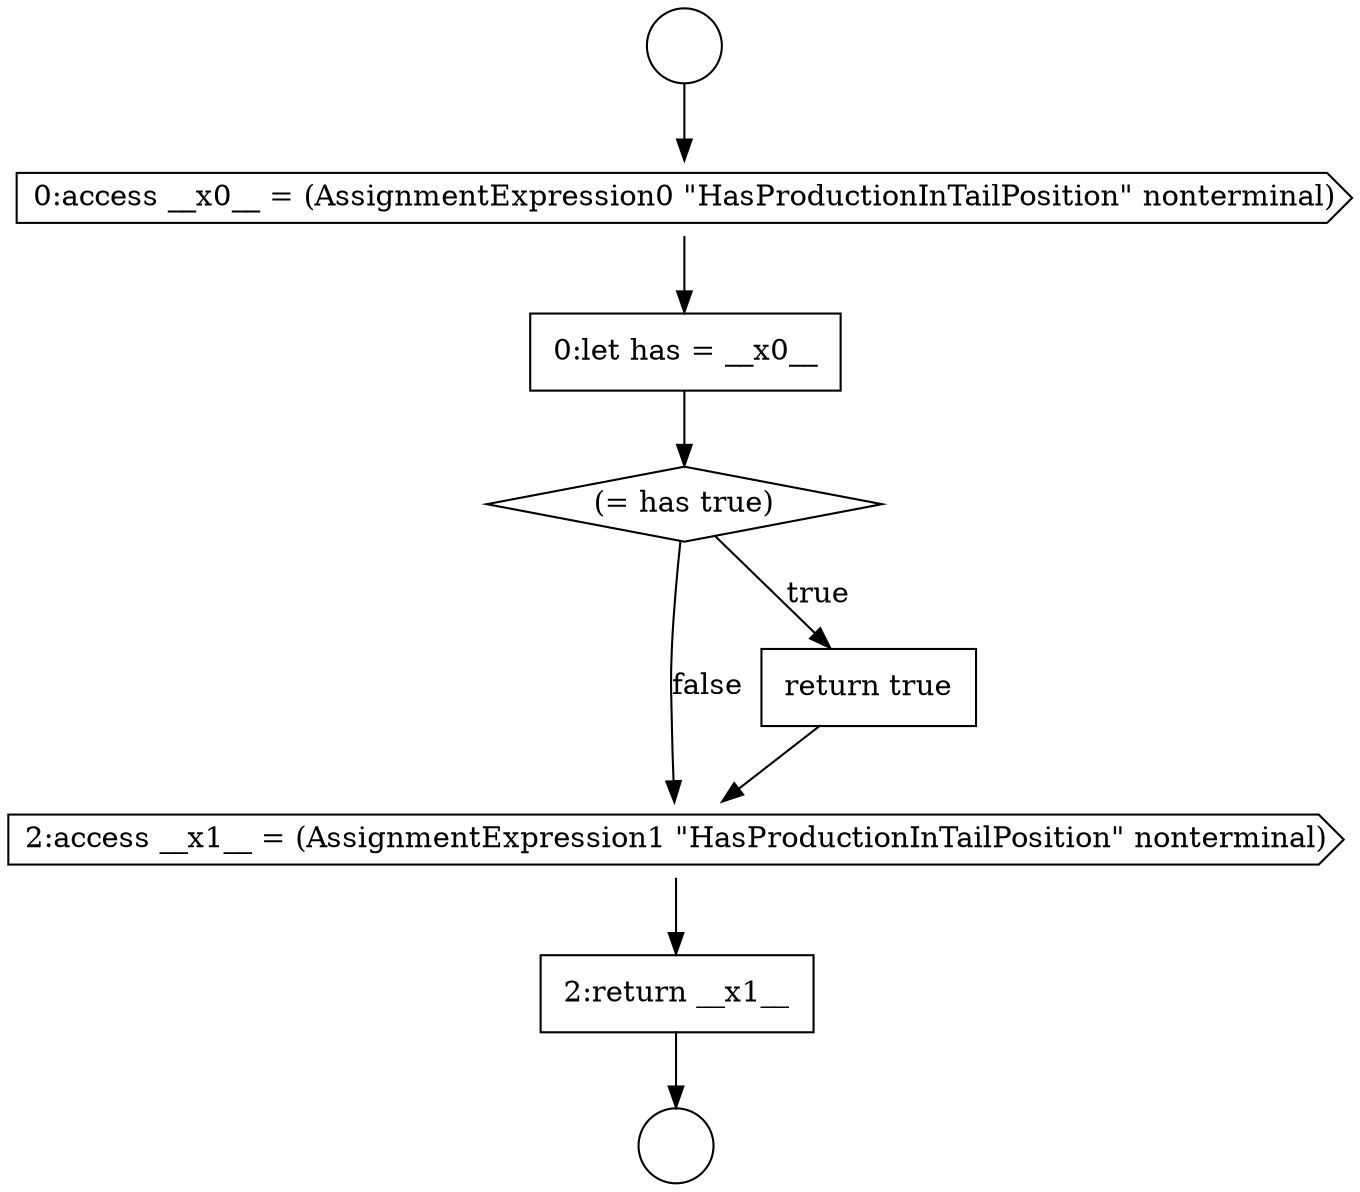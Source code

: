digraph {
  node8930 [shape=circle label=" " color="black" fillcolor="white" style=filled]
  node8931 [shape=cds, label=<<font color="black">0:access __x0__ = (AssignmentExpression0 &quot;HasProductionInTailPosition&quot; nonterminal)</font>> color="black" fillcolor="white" style=filled]
  node8935 [shape=cds, label=<<font color="black">2:access __x1__ = (AssignmentExpression1 &quot;HasProductionInTailPosition&quot; nonterminal)</font>> color="black" fillcolor="white" style=filled]
  node8932 [shape=none, margin=0, label=<<font color="black">
    <table border="0" cellborder="1" cellspacing="0" cellpadding="10">
      <tr><td align="left">0:let has = __x0__</td></tr>
    </table>
  </font>> color="black" fillcolor="white" style=filled]
  node8936 [shape=none, margin=0, label=<<font color="black">
    <table border="0" cellborder="1" cellspacing="0" cellpadding="10">
      <tr><td align="left">2:return __x1__</td></tr>
    </table>
  </font>> color="black" fillcolor="white" style=filled]
  node8933 [shape=diamond, label=<<font color="black">(= has true)</font>> color="black" fillcolor="white" style=filled]
  node8934 [shape=none, margin=0, label=<<font color="black">
    <table border="0" cellborder="1" cellspacing="0" cellpadding="10">
      <tr><td align="left">return true</td></tr>
    </table>
  </font>> color="black" fillcolor="white" style=filled]
  node8929 [shape=circle label=" " color="black" fillcolor="white" style=filled]
  node8931 -> node8932 [ color="black"]
  node8933 -> node8934 [label=<<font color="black">true</font>> color="black"]
  node8933 -> node8935 [label=<<font color="black">false</font>> color="black"]
  node8932 -> node8933 [ color="black"]
  node8935 -> node8936 [ color="black"]
  node8929 -> node8931 [ color="black"]
  node8934 -> node8935 [ color="black"]
  node8936 -> node8930 [ color="black"]
}
